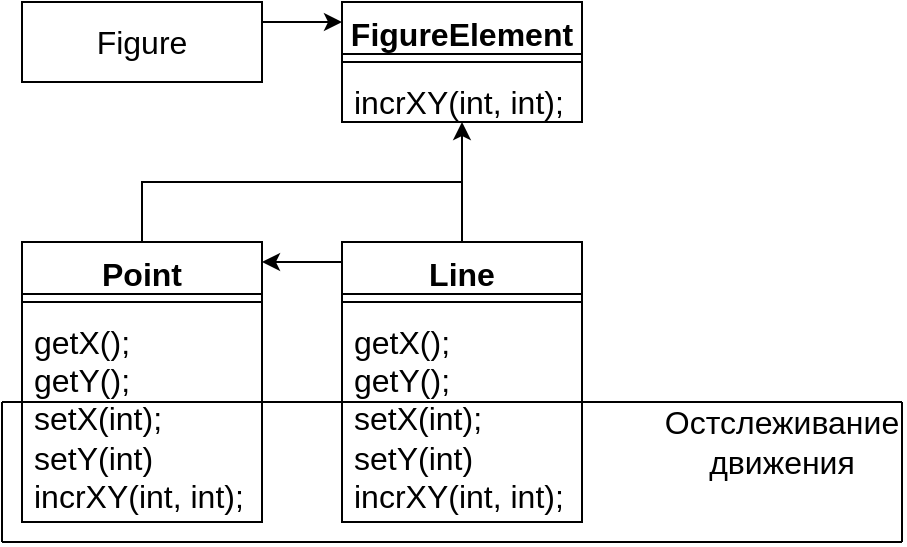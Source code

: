 <mxfile version="24.4.8" type="device">
  <diagram name="Страница — 1" id="zzk6ayil-pZsgPV-Bltb">
    <mxGraphModel dx="1434" dy="844" grid="1" gridSize="10" guides="1" tooltips="1" connect="1" arrows="1" fold="1" page="1" pageScale="1" pageWidth="827" pageHeight="1169" math="0" shadow="0">
      <root>
        <mxCell id="0" />
        <mxCell id="1" parent="0" />
        <mxCell id="WdWIgxvmG34F2jTJBTPr-1" value="&lt;font style=&quot;font-size: 16px;&quot;&gt;Figure&lt;/font&gt;" style="html=1;whiteSpace=wrap;" vertex="1" parent="1">
          <mxGeometry x="40" y="80" width="120" height="40" as="geometry" />
        </mxCell>
        <mxCell id="WdWIgxvmG34F2jTJBTPr-8" value="&lt;span style=&quot;font-size: 16px;&quot;&gt;FigureElement&lt;/span&gt;" style="swimlane;fontStyle=1;align=center;verticalAlign=top;childLayout=stackLayout;horizontal=1;startSize=26;horizontalStack=0;resizeParent=1;resizeParentMax=0;resizeLast=0;collapsible=1;marginBottom=0;whiteSpace=wrap;html=1;" vertex="1" parent="1">
          <mxGeometry x="200" y="80" width="120" height="60" as="geometry" />
        </mxCell>
        <mxCell id="WdWIgxvmG34F2jTJBTPr-10" value="" style="line;strokeWidth=1;fillColor=none;align=left;verticalAlign=middle;spacingTop=-1;spacingLeft=3;spacingRight=3;rotatable=0;labelPosition=right;points=[];portConstraint=eastwest;strokeColor=inherit;" vertex="1" parent="WdWIgxvmG34F2jTJBTPr-8">
          <mxGeometry y="26" width="120" height="8" as="geometry" />
        </mxCell>
        <mxCell id="WdWIgxvmG34F2jTJBTPr-11" value="&lt;font style=&quot;font-size: 16px;&quot;&gt;incrXY(int, int);&lt;/font&gt;" style="text;strokeColor=none;fillColor=none;align=left;verticalAlign=top;spacingLeft=4;spacingRight=4;overflow=hidden;rotatable=0;points=[[0,0.5],[1,0.5]];portConstraint=eastwest;whiteSpace=wrap;html=1;" vertex="1" parent="WdWIgxvmG34F2jTJBTPr-8">
          <mxGeometry y="34" width="120" height="26" as="geometry" />
        </mxCell>
        <mxCell id="WdWIgxvmG34F2jTJBTPr-12" value="&lt;span style=&quot;font-size: 16px;&quot;&gt;Line&lt;/span&gt;" style="swimlane;fontStyle=1;align=center;verticalAlign=top;childLayout=stackLayout;horizontal=1;startSize=26;horizontalStack=0;resizeParent=1;resizeParentMax=0;resizeLast=0;collapsible=1;marginBottom=0;whiteSpace=wrap;html=1;" vertex="1" parent="1">
          <mxGeometry x="200" y="200" width="120" height="140" as="geometry" />
        </mxCell>
        <mxCell id="WdWIgxvmG34F2jTJBTPr-13" value="" style="line;strokeWidth=1;fillColor=none;align=left;verticalAlign=middle;spacingTop=-1;spacingLeft=3;spacingRight=3;rotatable=0;labelPosition=right;points=[];portConstraint=eastwest;strokeColor=inherit;" vertex="1" parent="WdWIgxvmG34F2jTJBTPr-12">
          <mxGeometry y="26" width="120" height="8" as="geometry" />
        </mxCell>
        <mxCell id="WdWIgxvmG34F2jTJBTPr-14" value="&lt;div style=&quot;font-size: 16px;&quot;&gt;getX();&lt;/div&gt;&lt;div style=&quot;font-size: 16px;&quot;&gt;getY();&lt;/div&gt;&lt;div style=&quot;font-size: 16px;&quot;&gt;setX(int);&lt;/div&gt;&lt;div style=&quot;font-size: 16px;&quot;&gt;setY(int)&lt;/div&gt;&lt;font style=&quot;font-size: 16px;&quot;&gt;incrXY(int, int);&lt;/font&gt;" style="text;strokeColor=none;fillColor=none;align=left;verticalAlign=top;spacingLeft=4;spacingRight=4;overflow=hidden;rotatable=0;points=[[0,0.5],[1,0.5]];portConstraint=eastwest;whiteSpace=wrap;html=1;" vertex="1" parent="WdWIgxvmG34F2jTJBTPr-12">
          <mxGeometry y="34" width="120" height="106" as="geometry" />
        </mxCell>
        <mxCell id="WdWIgxvmG34F2jTJBTPr-15" value="&lt;span style=&quot;font-size: 16px;&quot;&gt;Point&lt;/span&gt;" style="swimlane;fontStyle=1;align=center;verticalAlign=top;childLayout=stackLayout;horizontal=1;startSize=26;horizontalStack=0;resizeParent=1;resizeParentMax=0;resizeLast=0;collapsible=1;marginBottom=0;whiteSpace=wrap;html=1;" vertex="1" parent="1">
          <mxGeometry x="40" y="200" width="120" height="140" as="geometry" />
        </mxCell>
        <mxCell id="WdWIgxvmG34F2jTJBTPr-16" value="" style="line;strokeWidth=1;fillColor=none;align=left;verticalAlign=middle;spacingTop=-1;spacingLeft=3;spacingRight=3;rotatable=0;labelPosition=right;points=[];portConstraint=eastwest;strokeColor=inherit;" vertex="1" parent="WdWIgxvmG34F2jTJBTPr-15">
          <mxGeometry y="26" width="120" height="8" as="geometry" />
        </mxCell>
        <mxCell id="WdWIgxvmG34F2jTJBTPr-17" value="&lt;div style=&quot;font-size: 16px;&quot;&gt;&lt;font style=&quot;font-size: 16px;&quot;&gt;getX();&lt;/font&gt;&lt;/div&gt;&lt;div style=&quot;font-size: 16px;&quot;&gt;&lt;font style=&quot;font-size: 16px;&quot;&gt;getY();&lt;/font&gt;&lt;/div&gt;&lt;div style=&quot;font-size: 16px;&quot;&gt;&lt;font style=&quot;font-size: 16px;&quot;&gt;setX(int);&lt;/font&gt;&lt;/div&gt;&lt;div style=&quot;font-size: 16px;&quot;&gt;&lt;font style=&quot;font-size: 16px;&quot;&gt;setY(int)&lt;/font&gt;&lt;/div&gt;&lt;font style=&quot;font-size: 16px;&quot;&gt;incrXY(int, int);&lt;/font&gt;" style="text;strokeColor=none;fillColor=none;align=left;verticalAlign=top;spacingLeft=4;spacingRight=4;overflow=hidden;rotatable=0;points=[[0,0.5],[1,0.5]];portConstraint=eastwest;whiteSpace=wrap;html=1;" vertex="1" parent="WdWIgxvmG34F2jTJBTPr-15">
          <mxGeometry y="34" width="120" height="106" as="geometry" />
        </mxCell>
        <mxCell id="WdWIgxvmG34F2jTJBTPr-24" value="" style="endArrow=none;html=1;rounded=0;entryX=1;entryY=0;entryDx=0;entryDy=0;" edge="1" parent="1" target="WdWIgxvmG34F2jTJBTPr-28">
          <mxGeometry width="50" height="50" relative="1" as="geometry">
            <mxPoint x="30" y="280" as="sourcePoint" />
            <mxPoint x="490" y="280" as="targetPoint" />
          </mxGeometry>
        </mxCell>
        <mxCell id="WdWIgxvmG34F2jTJBTPr-25" value="" style="endArrow=none;html=1;rounded=0;" edge="1" parent="1">
          <mxGeometry width="50" height="50" relative="1" as="geometry">
            <mxPoint x="30" y="350" as="sourcePoint" />
            <mxPoint x="480" y="350" as="targetPoint" />
          </mxGeometry>
        </mxCell>
        <mxCell id="WdWIgxvmG34F2jTJBTPr-27" value="" style="endArrow=none;html=1;rounded=0;" edge="1" parent="1">
          <mxGeometry width="50" height="50" relative="1" as="geometry">
            <mxPoint x="30" y="350" as="sourcePoint" />
            <mxPoint x="30" y="280" as="targetPoint" />
            <Array as="points">
              <mxPoint x="30" y="320" />
            </Array>
          </mxGeometry>
        </mxCell>
        <mxCell id="WdWIgxvmG34F2jTJBTPr-28" value="&lt;font style=&quot;font-size: 16px;&quot;&gt;Остслеживание движения&lt;/font&gt;" style="text;html=1;align=center;verticalAlign=middle;whiteSpace=wrap;rounded=0;" vertex="1" parent="1">
          <mxGeometry x="360" y="280" width="120" height="40" as="geometry" />
        </mxCell>
        <mxCell id="WdWIgxvmG34F2jTJBTPr-29" value="" style="endArrow=none;html=1;rounded=0;entryX=1;entryY=0;entryDx=0;entryDy=0;" edge="1" parent="1" target="WdWIgxvmG34F2jTJBTPr-28">
          <mxGeometry width="50" height="50" relative="1" as="geometry">
            <mxPoint x="480" y="350" as="sourcePoint" />
            <mxPoint x="490" y="280" as="targetPoint" />
          </mxGeometry>
        </mxCell>
        <mxCell id="WdWIgxvmG34F2jTJBTPr-30" value="" style="endArrow=classic;html=1;rounded=0;" edge="1" parent="1">
          <mxGeometry width="50" height="50" relative="1" as="geometry">
            <mxPoint x="200" y="210" as="sourcePoint" />
            <mxPoint x="160" y="210" as="targetPoint" />
          </mxGeometry>
        </mxCell>
        <mxCell id="WdWIgxvmG34F2jTJBTPr-32" value="" style="endArrow=classic;html=1;rounded=0;exitX=0.5;exitY=0;exitDx=0;exitDy=0;" edge="1" parent="1" source="WdWIgxvmG34F2jTJBTPr-12">
          <mxGeometry width="50" height="50" relative="1" as="geometry">
            <mxPoint x="210" y="190" as="sourcePoint" />
            <mxPoint x="260" y="140" as="targetPoint" />
          </mxGeometry>
        </mxCell>
        <mxCell id="WdWIgxvmG34F2jTJBTPr-33" value="" style="endArrow=none;html=1;rounded=0;" edge="1" parent="1">
          <mxGeometry width="50" height="50" relative="1" as="geometry">
            <mxPoint x="100" y="200" as="sourcePoint" />
            <mxPoint x="260" y="170" as="targetPoint" />
            <Array as="points">
              <mxPoint x="100" y="170" />
            </Array>
          </mxGeometry>
        </mxCell>
        <mxCell id="WdWIgxvmG34F2jTJBTPr-35" value="" style="endArrow=classic;html=1;rounded=0;" edge="1" parent="1">
          <mxGeometry width="50" height="50" relative="1" as="geometry">
            <mxPoint x="160" y="90" as="sourcePoint" />
            <mxPoint x="200" y="90" as="targetPoint" />
          </mxGeometry>
        </mxCell>
      </root>
    </mxGraphModel>
  </diagram>
</mxfile>
